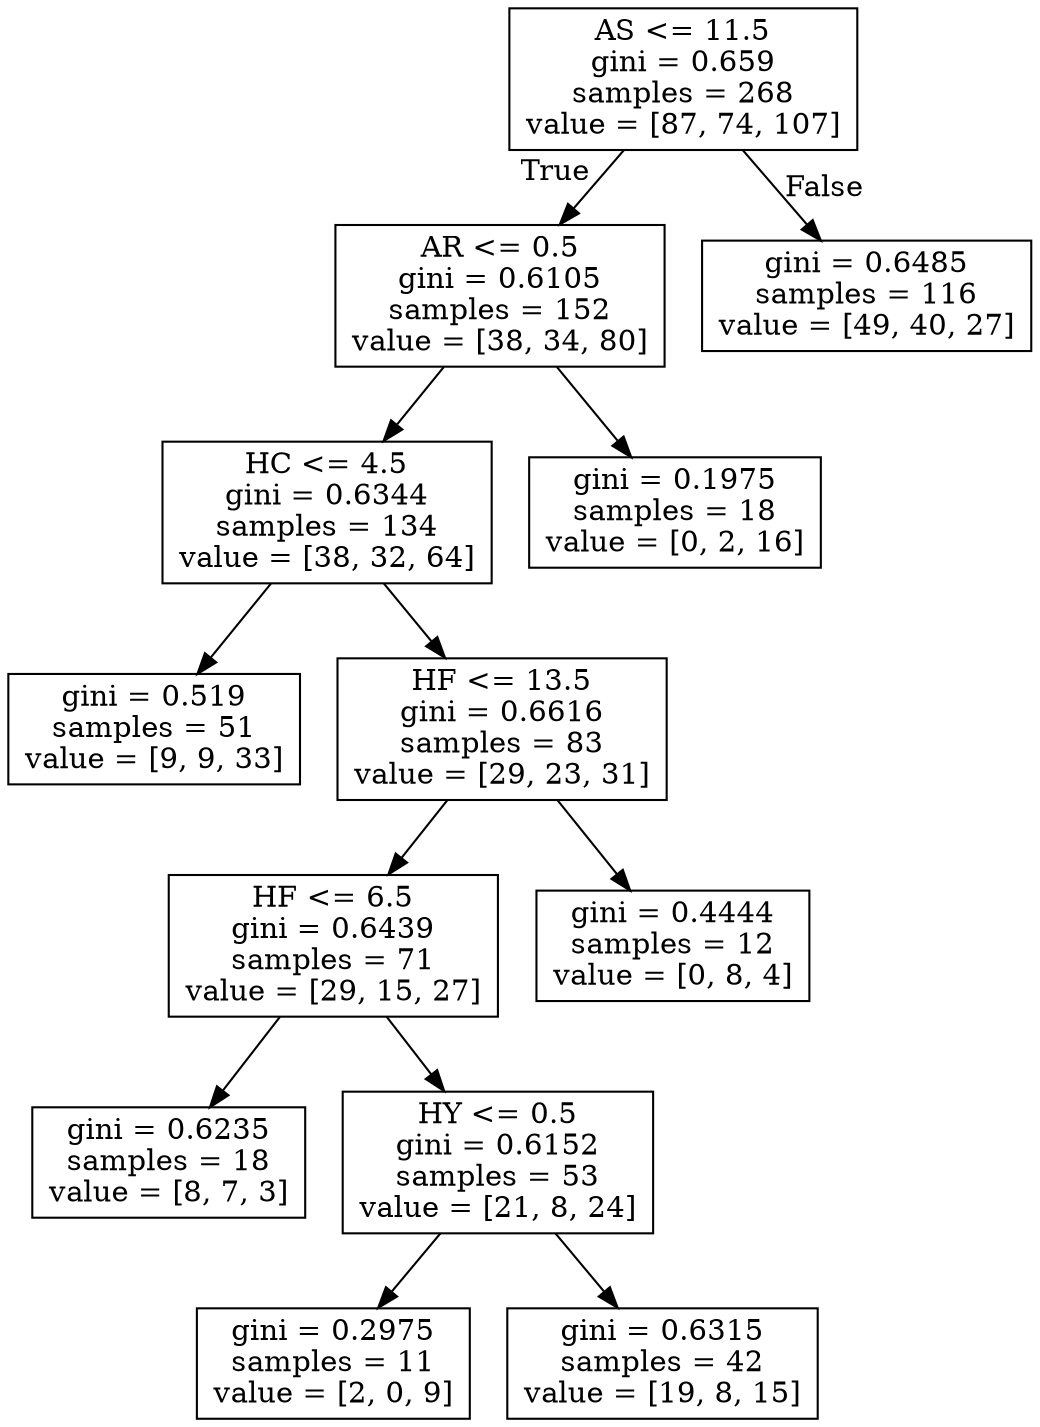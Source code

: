 digraph Tree {
node [shape=box] ;
0 [label="AS <= 11.5\ngini = 0.659\nsamples = 268\nvalue = [87, 74, 107]"] ;
1 [label="AR <= 0.5\ngini = 0.6105\nsamples = 152\nvalue = [38, 34, 80]"] ;
0 -> 1 [labeldistance=2.5, labelangle=45, headlabel="True"] ;
3 [label="HC <= 4.5\ngini = 0.6344\nsamples = 134\nvalue = [38, 32, 64]"] ;
1 -> 3 ;
5 [label="gini = 0.519\nsamples = 51\nvalue = [9, 9, 33]"] ;
3 -> 5 ;
6 [label="HF <= 13.5\ngini = 0.6616\nsamples = 83\nvalue = [29, 23, 31]"] ;
3 -> 6 ;
7 [label="HF <= 6.5\ngini = 0.6439\nsamples = 71\nvalue = [29, 15, 27]"] ;
6 -> 7 ;
9 [label="gini = 0.6235\nsamples = 18\nvalue = [8, 7, 3]"] ;
7 -> 9 ;
10 [label="HY <= 0.5\ngini = 0.6152\nsamples = 53\nvalue = [21, 8, 24]"] ;
7 -> 10 ;
11 [label="gini = 0.2975\nsamples = 11\nvalue = [2, 0, 9]"] ;
10 -> 11 ;
12 [label="gini = 0.6315\nsamples = 42\nvalue = [19, 8, 15]"] ;
10 -> 12 ;
8 [label="gini = 0.4444\nsamples = 12\nvalue = [0, 8, 4]"] ;
6 -> 8 ;
4 [label="gini = 0.1975\nsamples = 18\nvalue = [0, 2, 16]"] ;
1 -> 4 ;
2 [label="gini = 0.6485\nsamples = 116\nvalue = [49, 40, 27]"] ;
0 -> 2 [labeldistance=2.5, labelangle=-45, headlabel="False"] ;
}